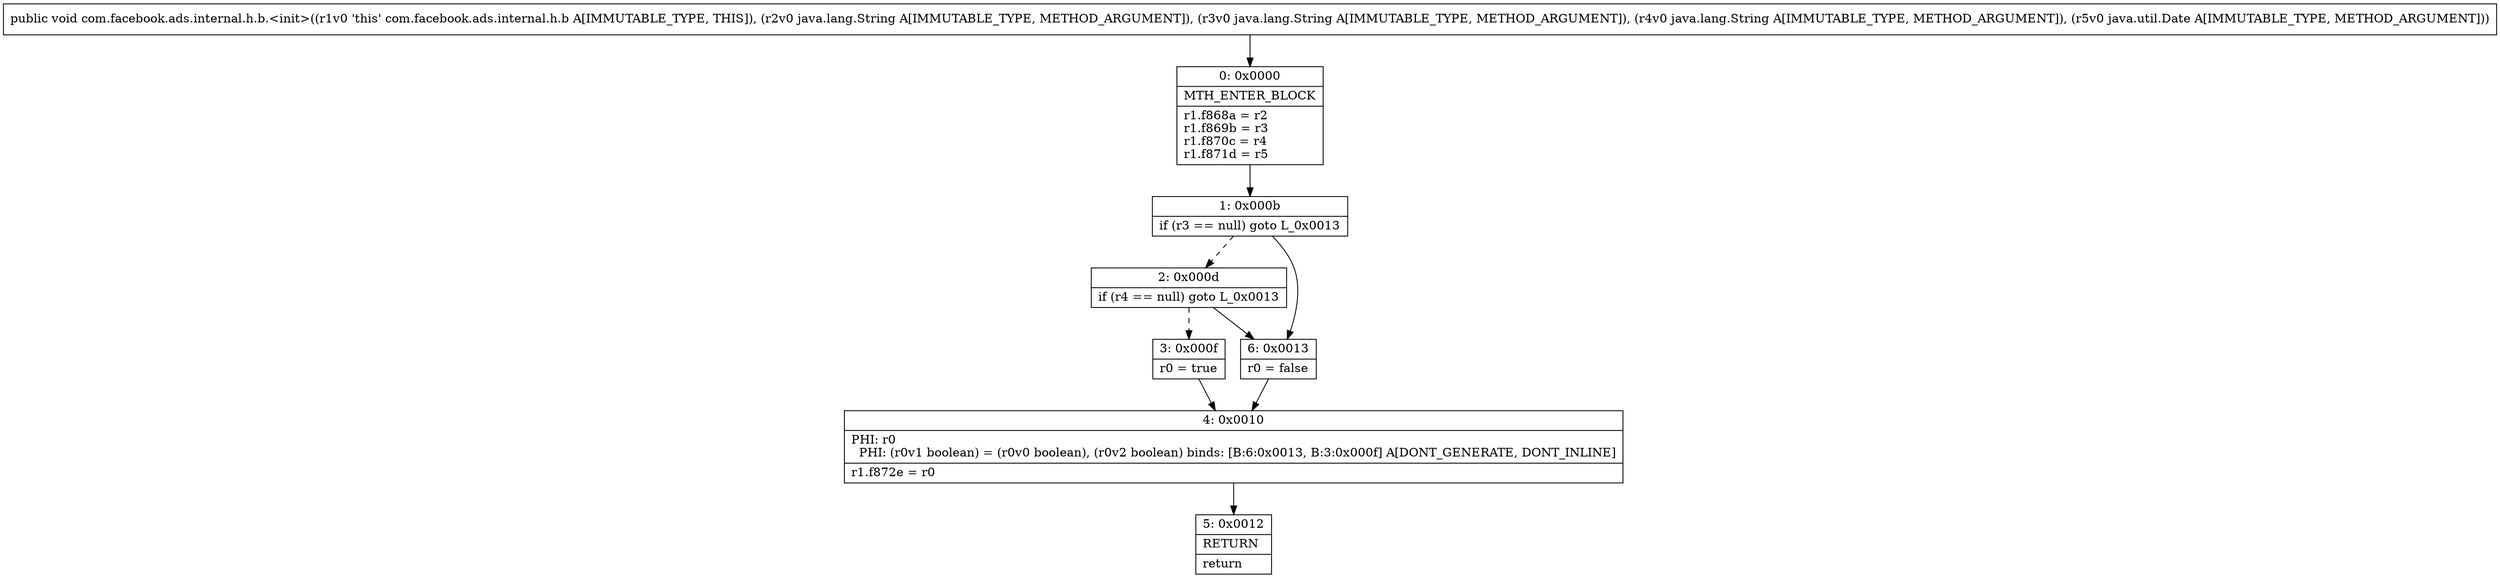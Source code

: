 digraph "CFG forcom.facebook.ads.internal.h.b.\<init\>(Ljava\/lang\/String;Ljava\/lang\/String;Ljava\/lang\/String;Ljava\/util\/Date;)V" {
Node_0 [shape=record,label="{0\:\ 0x0000|MTH_ENTER_BLOCK\l|r1.f868a = r2\lr1.f869b = r3\lr1.f870c = r4\lr1.f871d = r5\l}"];
Node_1 [shape=record,label="{1\:\ 0x000b|if (r3 == null) goto L_0x0013\l}"];
Node_2 [shape=record,label="{2\:\ 0x000d|if (r4 == null) goto L_0x0013\l}"];
Node_3 [shape=record,label="{3\:\ 0x000f|r0 = true\l}"];
Node_4 [shape=record,label="{4\:\ 0x0010|PHI: r0 \l  PHI: (r0v1 boolean) = (r0v0 boolean), (r0v2 boolean) binds: [B:6:0x0013, B:3:0x000f] A[DONT_GENERATE, DONT_INLINE]\l|r1.f872e = r0\l}"];
Node_5 [shape=record,label="{5\:\ 0x0012|RETURN\l|return\l}"];
Node_6 [shape=record,label="{6\:\ 0x0013|r0 = false\l}"];
MethodNode[shape=record,label="{public void com.facebook.ads.internal.h.b.\<init\>((r1v0 'this' com.facebook.ads.internal.h.b A[IMMUTABLE_TYPE, THIS]), (r2v0 java.lang.String A[IMMUTABLE_TYPE, METHOD_ARGUMENT]), (r3v0 java.lang.String A[IMMUTABLE_TYPE, METHOD_ARGUMENT]), (r4v0 java.lang.String A[IMMUTABLE_TYPE, METHOD_ARGUMENT]), (r5v0 java.util.Date A[IMMUTABLE_TYPE, METHOD_ARGUMENT])) }"];
MethodNode -> Node_0;
Node_0 -> Node_1;
Node_1 -> Node_2[style=dashed];
Node_1 -> Node_6;
Node_2 -> Node_3[style=dashed];
Node_2 -> Node_6;
Node_3 -> Node_4;
Node_4 -> Node_5;
Node_6 -> Node_4;
}

